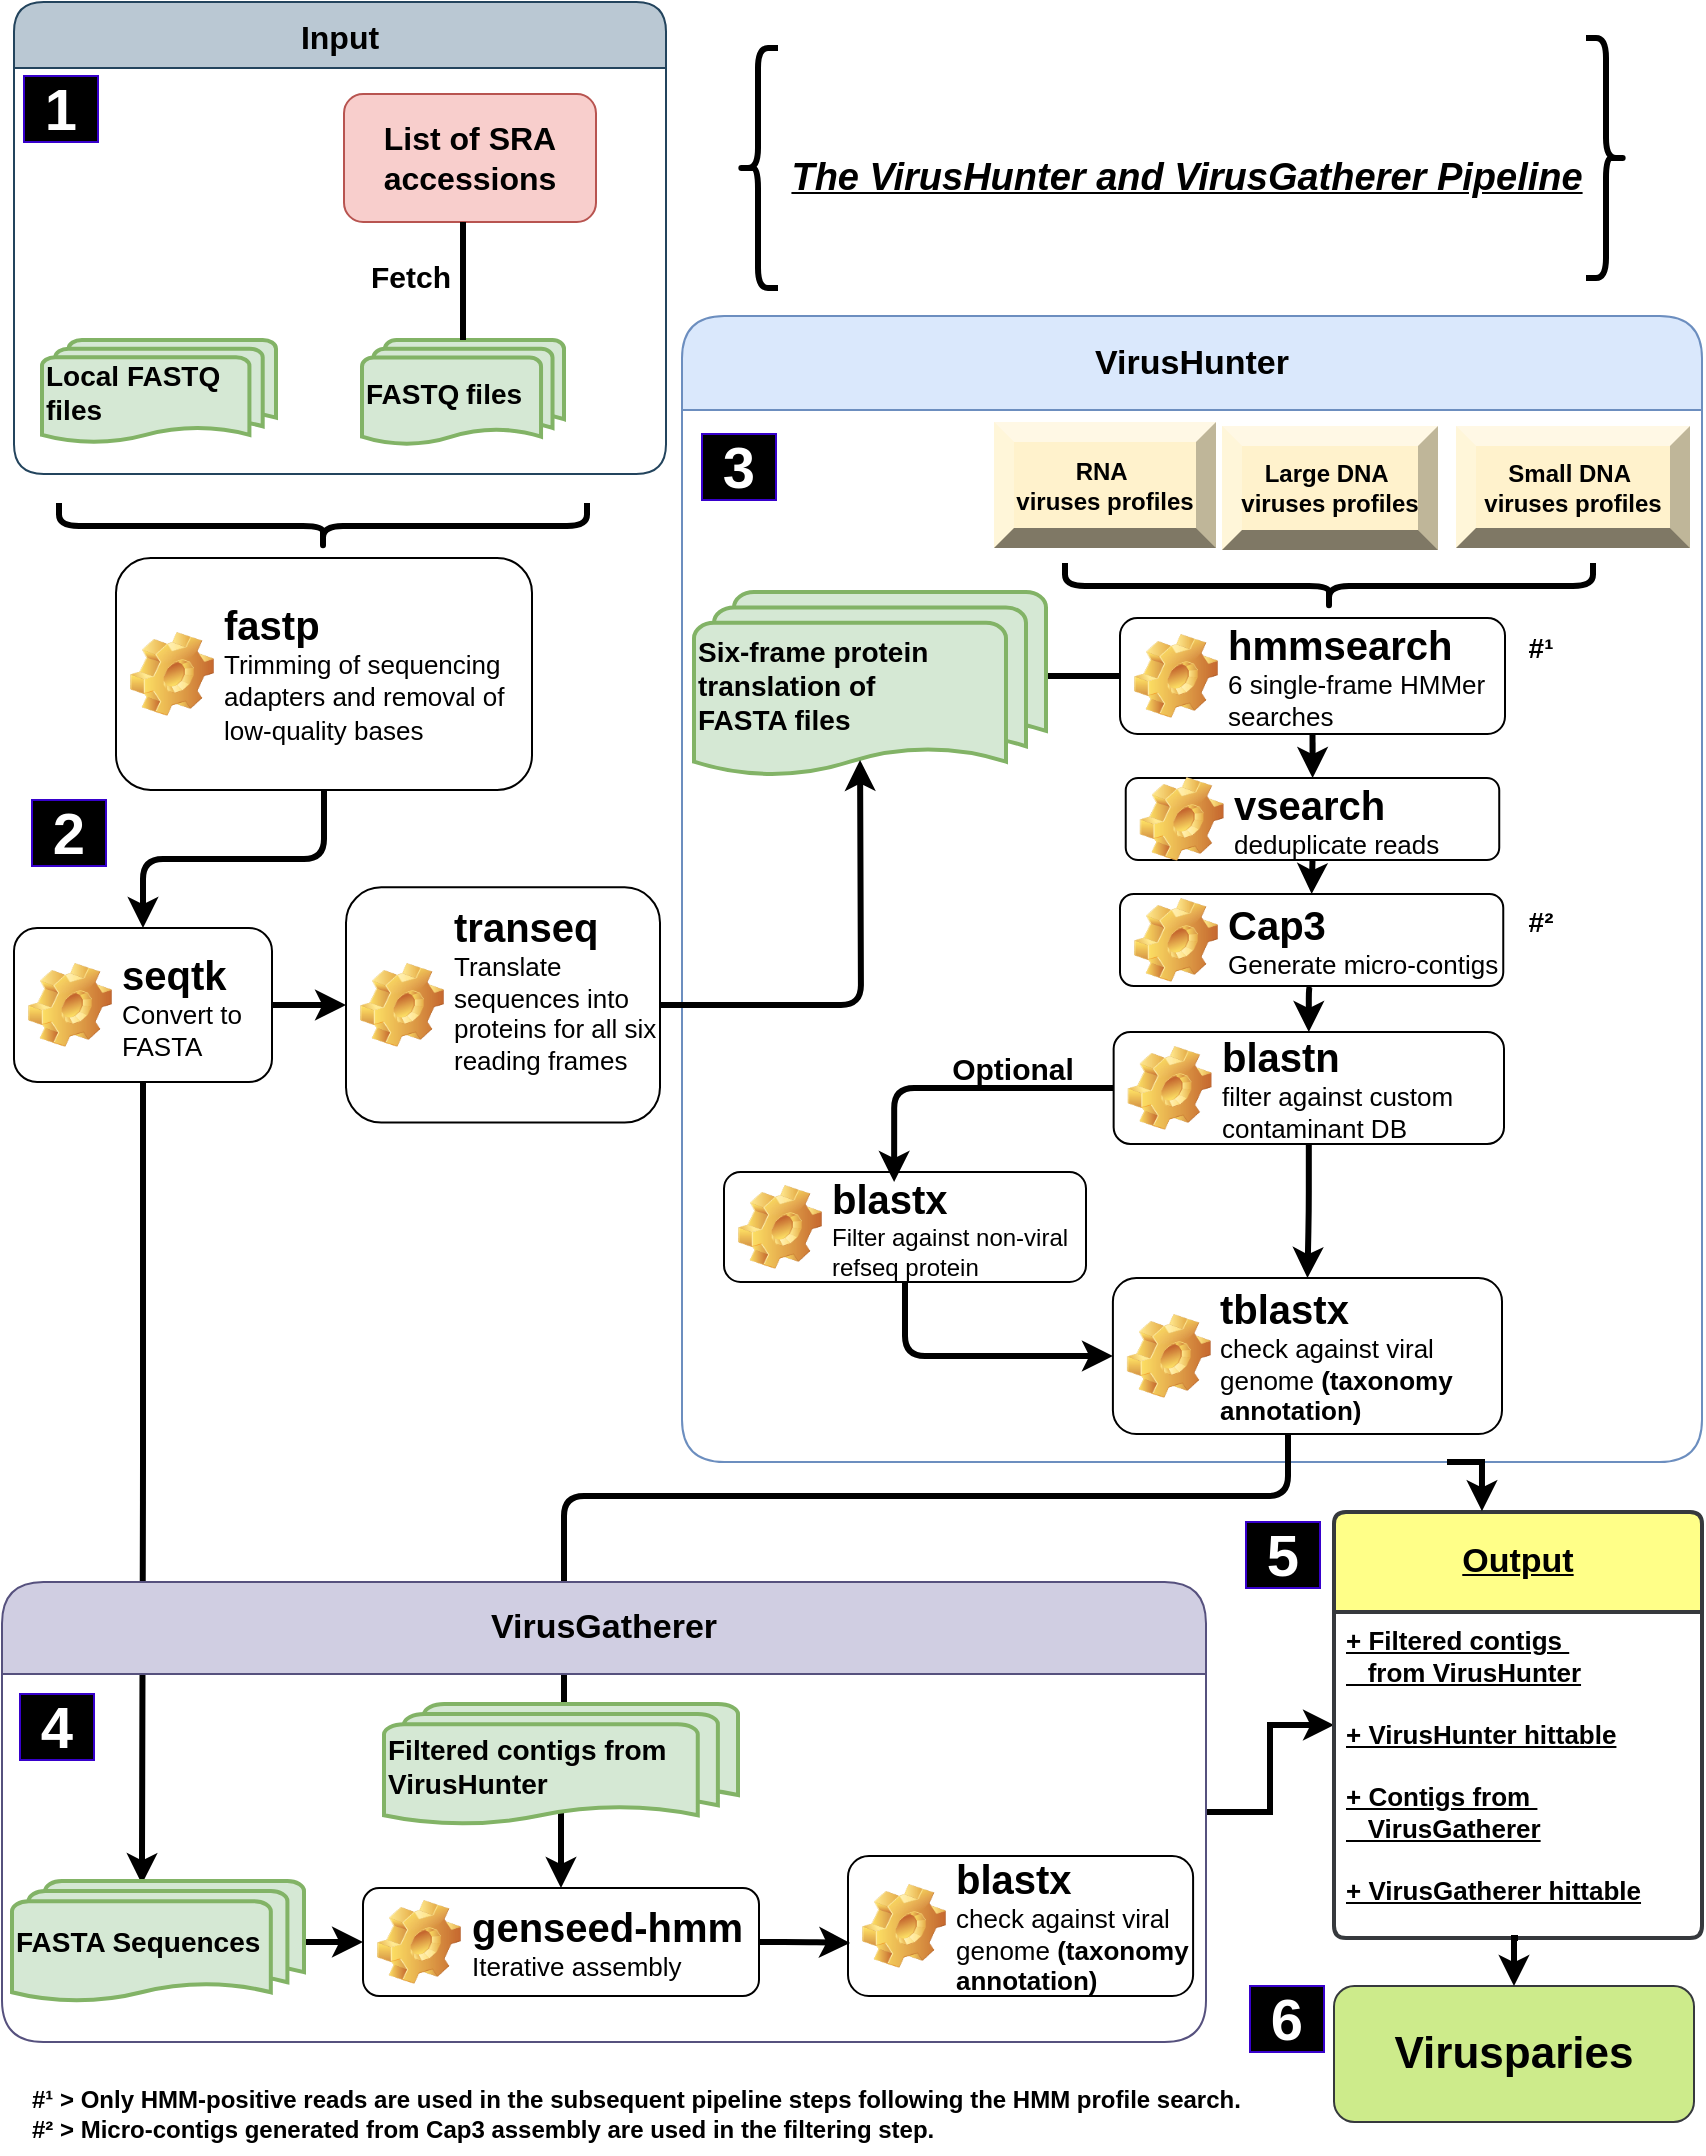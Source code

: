 <mxfile scale="1" border="0" version="24.7.16">
  <diagram name="Page-1" id="UmnG6x5tp6qrb22gdRWd">
    <mxGraphModel dx="1418" dy="757" grid="0" gridSize="10" guides="1" tooltips="1" connect="1" arrows="1" fold="1" page="1" pageScale="1" pageWidth="850" pageHeight="1100" math="0" shadow="0">
      <root>
        <mxCell id="0" />
        <mxCell id="1" parent="0" />
        <mxCell id="DtNA1OOpv918O6FHiLsb-5" value="&lt;font style=&quot;font-size: 17px;&quot;&gt;VirusHunter&lt;/font&gt;" style="swimlane;whiteSpace=wrap;html=1;startSize=47;rounded=1;labelBackgroundColor=none;fillColor=#dae8fc;strokeColor=#6c8ebf;" parent="1" vertex="1">
          <mxGeometry x="340" y="174" width="510" height="573" as="geometry" />
        </mxCell>
        <mxCell id="JjrdLrowcXQNLenx9GRh-69" style="edgeStyle=elbowEdgeStyle;rounded=1;orthogonalLoop=1;jettySize=auto;html=1;startArrow=none;endArrow=none;exitX=1;exitY=0.5;exitDx=0;exitDy=0;entryX=0;entryY=0.5;entryDx=0;entryDy=0;labelBackgroundColor=none;fontColor=default;strokeWidth=3;" parent="DtNA1OOpv918O6FHiLsb-5" target="JjrdLrowcXQNLenx9GRh-68" edge="1">
          <mxGeometry relative="1" as="geometry">
            <mxPoint x="178" y="180" as="sourcePoint" />
          </mxGeometry>
        </mxCell>
        <mxCell id="JjrdLrowcXQNLenx9GRh-63" value="&lt;div&gt;&lt;b&gt;RNA&amp;nbsp;&lt;/b&gt;&lt;/div&gt;&lt;div&gt;&lt;b&gt;viruses profiles&lt;/b&gt;&lt;/div&gt;" style="labelPosition=center;verticalLabelPosition=middle;align=center;html=1;shape=mxgraph.basic.shaded_button;dx=10;strokeColor=#d6b656;whiteSpace=wrap;rounded=1;labelBackgroundColor=none;fillColor=#fff2cc;" parent="DtNA1OOpv918O6FHiLsb-5" vertex="1">
          <mxGeometry x="156" y="53" width="111" height="63" as="geometry" />
        </mxCell>
        <mxCell id="JjrdLrowcXQNLenx9GRh-65" value="&lt;div&gt;&lt;b&gt;Large DNA&amp;nbsp;&lt;/b&gt;&lt;/div&gt;&lt;div&gt;&lt;b&gt;viruses profiles&lt;/b&gt;&lt;/div&gt;" style="labelPosition=center;verticalLabelPosition=middle;align=center;html=1;shape=mxgraph.basic.shaded_button;dx=10;strokeColor=#d6b656;whiteSpace=wrap;rounded=1;labelBackgroundColor=none;fillColor=#fff2cc;" parent="DtNA1OOpv918O6FHiLsb-5" vertex="1">
          <mxGeometry x="270" y="55" width="108" height="62" as="geometry" />
        </mxCell>
        <mxCell id="JjrdLrowcXQNLenx9GRh-66" value="&lt;div&gt;&lt;b&gt;Small DNA&amp;nbsp;&lt;/b&gt;&lt;/div&gt;&lt;div&gt;&lt;b&gt;viruses profiles&lt;/b&gt;&lt;/div&gt;" style="labelPosition=center;verticalLabelPosition=middle;align=center;html=1;shape=mxgraph.basic.shaded_button;dx=10;strokeColor=#d6b656;whiteSpace=wrap;rounded=1;labelBackgroundColor=none;fillColor=#fff2cc;" parent="DtNA1OOpv918O6FHiLsb-5" vertex="1">
          <mxGeometry x="387" y="55" width="117" height="61" as="geometry" />
        </mxCell>
        <mxCell id="JjrdLrowcXQNLenx9GRh-67" value="" style="shape=curlyBracket;whiteSpace=wrap;html=1;rounded=1;flipH=1;labelPosition=right;verticalLabelPosition=middle;align=left;verticalAlign=middle;rotation=90;labelBackgroundColor=none;strokeWidth=3;" parent="DtNA1OOpv918O6FHiLsb-5" vertex="1">
          <mxGeometry x="312" y="3" width="23" height="264" as="geometry" />
        </mxCell>
        <mxCell id="JjrdLrowcXQNLenx9GRh-76" style="edgeStyle=orthogonalEdgeStyle;rounded=1;orthogonalLoop=1;jettySize=auto;html=1;exitX=0.5;exitY=1;exitDx=0;exitDy=0;labelBackgroundColor=none;fontColor=default;strokeWidth=3;" parent="DtNA1OOpv918O6FHiLsb-5" source="JjrdLrowcXQNLenx9GRh-68" target="JjrdLrowcXQNLenx9GRh-70" edge="1">
          <mxGeometry relative="1" as="geometry" />
        </mxCell>
        <mxCell id="JjrdLrowcXQNLenx9GRh-68" value="&lt;div style=&quot;font-size: 16px;&quot;&gt;&lt;font style=&quot;font-size: 20px;&quot;&gt;hmmsearch&lt;/font&gt;&lt;/div&gt;&lt;div&gt;&lt;font style=&quot;font-weight: normal; font-size: 13px;&quot;&gt;6 single-frame HMMer searches&lt;/font&gt;&lt;/div&gt;" style="label;whiteSpace=wrap;html=1;image=img/clipart/Gear_128x128.png;rounded=1;labelBackgroundColor=none;" parent="DtNA1OOpv918O6FHiLsb-5" vertex="1">
          <mxGeometry x="219" y="151" width="192.5" height="58" as="geometry" />
        </mxCell>
        <mxCell id="JjrdLrowcXQNLenx9GRh-77" style="edgeStyle=orthogonalEdgeStyle;rounded=1;orthogonalLoop=1;jettySize=auto;html=1;exitX=0.5;exitY=1;exitDx=0;exitDy=0;entryX=0.5;entryY=0;entryDx=0;entryDy=0;labelBackgroundColor=none;fontColor=default;strokeWidth=3;" parent="DtNA1OOpv918O6FHiLsb-5" source="JjrdLrowcXQNLenx9GRh-70" target="JjrdLrowcXQNLenx9GRh-71" edge="1">
          <mxGeometry relative="1" as="geometry" />
        </mxCell>
        <mxCell id="JjrdLrowcXQNLenx9GRh-70" value="&lt;div style=&quot;font-size: 16px;&quot;&gt;&lt;font style=&quot;font-size: 20px;&quot;&gt;vsearch&lt;/font&gt;&lt;/div&gt;&lt;div&gt;&lt;font style=&quot;font-weight: normal; font-size: 13px;&quot;&gt;deduplicate reads&lt;br&gt;&lt;/font&gt;&lt;/div&gt;" style="label;whiteSpace=wrap;html=1;image=img/clipart/Gear_128x128.png;rounded=1;labelBackgroundColor=none;" parent="DtNA1OOpv918O6FHiLsb-5" vertex="1">
          <mxGeometry x="221.87" y="231" width="186.75" height="41" as="geometry" />
        </mxCell>
        <mxCell id="JjrdLrowcXQNLenx9GRh-78" style="edgeStyle=orthogonalEdgeStyle;rounded=1;orthogonalLoop=1;jettySize=auto;html=1;exitX=0.5;exitY=1;exitDx=0;exitDy=0;entryX=0.5;entryY=0;entryDx=0;entryDy=0;labelBackgroundColor=none;fontColor=default;strokeWidth=3;" parent="DtNA1OOpv918O6FHiLsb-5" source="JjrdLrowcXQNLenx9GRh-71" target="JjrdLrowcXQNLenx9GRh-72" edge="1">
          <mxGeometry relative="1" as="geometry" />
        </mxCell>
        <mxCell id="JjrdLrowcXQNLenx9GRh-71" value="&lt;div style=&quot;font-size: 16px;&quot;&gt;&lt;font style=&quot;font-size: 20px;&quot;&gt;Cap3&lt;/font&gt;&lt;/div&gt;&lt;div&gt;&lt;font style=&quot;font-weight: normal; font-size: 13px;&quot;&gt;Generate micro-contigs&lt;br&gt;&lt;/font&gt;&lt;/div&gt;" style="label;whiteSpace=wrap;html=1;image=img/clipart/Gear_128x128.png;rounded=1;labelBackgroundColor=none;" parent="DtNA1OOpv918O6FHiLsb-5" vertex="1">
          <mxGeometry x="219" y="289" width="191.63" height="46" as="geometry" />
        </mxCell>
        <mxCell id="JjrdLrowcXQNLenx9GRh-88" style="edgeStyle=orthogonalEdgeStyle;rounded=1;orthogonalLoop=1;jettySize=auto;html=1;exitX=0.5;exitY=1;exitDx=0;exitDy=0;entryX=0.5;entryY=0;entryDx=0;entryDy=0;labelBackgroundColor=none;fontColor=default;strokeWidth=3;" parent="DtNA1OOpv918O6FHiLsb-5" source="JjrdLrowcXQNLenx9GRh-72" target="JjrdLrowcXQNLenx9GRh-73" edge="1">
          <mxGeometry relative="1" as="geometry" />
        </mxCell>
        <mxCell id="JjrdLrowcXQNLenx9GRh-72" value="&lt;div style=&quot;font-size: 16px;&quot;&gt;&lt;font size=&quot;1&quot;&gt;&lt;b style=&quot;font-size: 20px;&quot;&gt;blastn&lt;/b&gt;&lt;/font&gt;&lt;/div&gt;&lt;div&gt;&lt;font style=&quot;font-weight: normal; font-size: 13px;&quot;&gt;filter against custom contaminant DB&lt;/font&gt;&lt;/div&gt;" style="label;whiteSpace=wrap;html=1;image=img/clipart/Gear_128x128.png;rounded=1;labelBackgroundColor=none;" parent="DtNA1OOpv918O6FHiLsb-5" vertex="1">
          <mxGeometry x="215.82" y="358" width="195.18" height="56" as="geometry" />
        </mxCell>
        <mxCell id="JjrdLrowcXQNLenx9GRh-84" style="edgeStyle=orthogonalEdgeStyle;rounded=1;orthogonalLoop=1;jettySize=auto;html=1;exitX=0.5;exitY=1;exitDx=0;exitDy=0;entryX=0;entryY=0.5;entryDx=0;entryDy=0;labelBackgroundColor=none;fontColor=default;strokeWidth=3;" parent="DtNA1OOpv918O6FHiLsb-5" source="JjrdLrowcXQNLenx9GRh-74" target="JjrdLrowcXQNLenx9GRh-73" edge="1">
          <mxGeometry relative="1" as="geometry" />
        </mxCell>
        <mxCell id="JjrdLrowcXQNLenx9GRh-74" value="&lt;div style=&quot;font-size: 16px;&quot;&gt;&lt;font size=&quot;1&quot;&gt;&lt;b style=&quot;font-size: 20px;&quot;&gt;blastx&lt;/b&gt;&lt;/font&gt;&lt;/div&gt;&lt;div style=&quot;&quot;&gt;&lt;font style=&quot;font-size: 12px; font-weight: normal;&quot;&gt;Filter &lt;/font&gt;&lt;font style=&quot;font-size: 12px; font-weight: normal;&quot;&gt;against non-viral refseq protein&lt;/font&gt;&lt;/div&gt;" style="label;whiteSpace=wrap;html=1;image=img/clipart/Gear_128x128.png;rounded=1;labelBackgroundColor=none;" parent="DtNA1OOpv918O6FHiLsb-5" vertex="1">
          <mxGeometry x="21" y="428" width="181" height="55" as="geometry" />
        </mxCell>
        <mxCell id="JjrdLrowcXQNLenx9GRh-73" value="&lt;div style=&quot;font-size: 16px;&quot;&gt;&lt;font size=&quot;1&quot;&gt;&lt;b style=&quot;font-size: 20px;&quot;&gt;tblastx&lt;/b&gt;&lt;/font&gt;&lt;/div&gt;&lt;div style=&quot;font-size: 13px;&quot;&gt;&lt;font style=&quot;font-size: 13px; font-weight: normal;&quot;&gt;check &lt;/font&gt;&lt;font style=&quot;font-size: 13px; font-weight: normal;&quot;&gt;against viral genome&lt;/font&gt; (taxonomy annotation)&lt;br&gt;&lt;/div&gt;" style="label;whiteSpace=wrap;html=1;image=img/clipart/Gear_128x128.png;rounded=1;labelBackgroundColor=none;" parent="DtNA1OOpv918O6FHiLsb-5" vertex="1">
          <mxGeometry x="215.45" y="481" width="194.55" height="78" as="geometry" />
        </mxCell>
        <mxCell id="JjrdLrowcXQNLenx9GRh-81" style="edgeStyle=orthogonalEdgeStyle;rounded=1;orthogonalLoop=1;jettySize=auto;html=1;exitX=0;exitY=0.5;exitDx=0;exitDy=0;entryX=0.47;entryY=0.091;entryDx=0;entryDy=0;entryPerimeter=0;labelBackgroundColor=none;fontColor=default;strokeWidth=3;" parent="DtNA1OOpv918O6FHiLsb-5" source="JjrdLrowcXQNLenx9GRh-72" target="JjrdLrowcXQNLenx9GRh-74" edge="1">
          <mxGeometry relative="1" as="geometry" />
        </mxCell>
        <mxCell id="JjrdLrowcXQNLenx9GRh-82" value="Optional" style="edgeLabel;html=1;align=center;verticalAlign=middle;resizable=0;points=[];fontSize=15;fontStyle=1;rounded=1;labelBackgroundColor=none;" parent="JjrdLrowcXQNLenx9GRh-81" vertex="1" connectable="0">
          <mxGeometry x="-0.339" relative="1" as="geometry">
            <mxPoint x="1" y="-10" as="offset" />
          </mxGeometry>
        </mxCell>
        <mxCell id="JjrdLrowcXQNLenx9GRh-91" value="&lt;div align=&quot;left&quot; style=&quot;font-size: 14px;&quot;&gt;&lt;b&gt;Six-frame protein translation of&amp;nbsp;&lt;/b&gt;&lt;/div&gt;&lt;div align=&quot;left&quot; style=&quot;font-size: 14px;&quot;&gt;&lt;b&gt;FASTA files&lt;/b&gt;&lt;/div&gt;" style="strokeWidth=2;html=1;shape=mxgraph.flowchart.multi-document;whiteSpace=wrap;align=left;rounded=1;labelBackgroundColor=none;fillColor=#d5e8d4;strokeColor=#82b366;" parent="DtNA1OOpv918O6FHiLsb-5" vertex="1">
          <mxGeometry x="6" y="138" width="176" height="93" as="geometry" />
        </mxCell>
        <mxCell id="JjrdLrowcXQNLenx9GRh-118" value="&lt;font size=&quot;1&quot;&gt;&lt;b style=&quot;font-size: 14px;&quot;&gt;#²&lt;/b&gt;&lt;/font&gt;" style="text;html=1;align=center;verticalAlign=middle;resizable=0;points=[];autosize=1;strokeColor=none;fillColor=none;" parent="DtNA1OOpv918O6FHiLsb-5" vertex="1">
          <mxGeometry x="414" y="288" width="30" height="29" as="geometry" />
        </mxCell>
        <mxCell id="JjrdLrowcXQNLenx9GRh-119" value="&lt;font size=&quot;1&quot;&gt;&lt;b style=&quot;font-size: 14px;&quot;&gt;#¹&lt;/b&gt;&lt;/font&gt;" style="text;html=1;align=center;verticalAlign=middle;resizable=0;points=[];autosize=1;strokeColor=none;fillColor=none;" parent="DtNA1OOpv918O6FHiLsb-5" vertex="1">
          <mxGeometry x="414" y="151" width="30" height="29" as="geometry" />
        </mxCell>
        <mxCell id="JjrdLrowcXQNLenx9GRh-133" value="&lt;font style=&quot;font-size: 29px;&quot;&gt;&lt;b&gt;3&lt;/b&gt;&lt;/font&gt;" style="html=1;whiteSpace=wrap;container=1;recursiveResize=0;collapsible=0;fillColor=#000000;strokeColor=#3700CC;fontColor=#ffffff;" parent="DtNA1OOpv918O6FHiLsb-5" vertex="1">
          <mxGeometry x="10" y="59" width="37" height="33" as="geometry" />
        </mxCell>
        <mxCell id="JjrdLrowcXQNLenx9GRh-27" value="Input" style="swimlane;startSize=33;horizontal=1;containerType=tree;fontSize=16;rounded=1;labelBackgroundColor=none;fillColor=#bac8d3;strokeColor=#23445d;" parent="1" vertex="1">
          <mxGeometry x="6" y="17" width="326" height="236" as="geometry">
            <mxRectangle x="9" y="9" width="75" height="26" as="alternateBounds" />
          </mxGeometry>
        </mxCell>
        <mxCell id="JjrdLrowcXQNLenx9GRh-29" value="&lt;font size=&quot;1&quot;&gt;&lt;b style=&quot;font-size: 16px;&quot;&gt;List of SRA accessions&lt;/b&gt;&lt;/font&gt;" style="whiteSpace=wrap;html=1;treeFolding=1;treeMoving=1;newEdgeStyle={&quot;edgeStyle&quot;:&quot;elbowEdgeStyle&quot;,&quot;startArrow&quot;:&quot;none&quot;,&quot;endArrow&quot;:&quot;none&quot;};rounded=1;labelBackgroundColor=none;fillColor=#f8cecc;strokeColor=#b85450;" parent="JjrdLrowcXQNLenx9GRh-27" vertex="1">
          <mxGeometry x="165" y="46" width="126" height="64" as="geometry" />
        </mxCell>
        <mxCell id="JjrdLrowcXQNLenx9GRh-93" value="&lt;font style=&quot;font-size: 14px;&quot;&gt;&lt;b&gt;Local FASTQ files&lt;br&gt;&lt;/b&gt;&lt;/font&gt;" style="strokeWidth=2;html=1;shape=mxgraph.flowchart.multi-document;whiteSpace=wrap;align=left;rounded=1;labelBackgroundColor=none;fillColor=#d5e8d4;strokeColor=#82b366;" parent="JjrdLrowcXQNLenx9GRh-27" vertex="1">
          <mxGeometry x="14" y="169" width="117" height="52" as="geometry" />
        </mxCell>
        <mxCell id="JjrdLrowcXQNLenx9GRh-94" value="&lt;b&gt;&lt;font style=&quot;font-size: 14px;&quot;&gt;FASTQ&lt;/font&gt;&lt;/b&gt; &lt;b&gt;&lt;font style=&quot;font-size: 14px;&quot;&gt;files&lt;/font&gt;&lt;/b&gt;" style="strokeWidth=2;html=1;shape=mxgraph.flowchart.multi-document;whiteSpace=wrap;align=left;rounded=1;labelBackgroundColor=none;fillColor=#d5e8d4;strokeColor=#82b366;" parent="JjrdLrowcXQNLenx9GRh-27" vertex="1">
          <mxGeometry x="174" y="169" width="101" height="53" as="geometry" />
        </mxCell>
        <mxCell id="JjrdLrowcXQNLenx9GRh-95" style="edgeStyle=elbowEdgeStyle;rounded=1;orthogonalLoop=1;jettySize=auto;html=1;startArrow=none;endArrow=none;entryX=0.5;entryY=0;entryDx=0;entryDy=0;entryPerimeter=0;labelBackgroundColor=none;fontColor=default;strokeWidth=3;" parent="JjrdLrowcXQNLenx9GRh-27" source="JjrdLrowcXQNLenx9GRh-29" target="JjrdLrowcXQNLenx9GRh-94" edge="1">
          <mxGeometry relative="1" as="geometry" />
        </mxCell>
        <mxCell id="JjrdLrowcXQNLenx9GRh-96" value="&lt;font style=&quot;font-size: 15px;&quot;&gt;&lt;b&gt;Fetch&lt;/b&gt;&lt;/font&gt;" style="edgeLabel;html=1;align=center;verticalAlign=middle;resizable=0;points=[];rounded=1;labelBackgroundColor=none;" parent="JjrdLrowcXQNLenx9GRh-95" vertex="1" connectable="0">
          <mxGeometry x="-0.057" y="-1" relative="1" as="geometry">
            <mxPoint x="-26" y="-1" as="offset" />
          </mxGeometry>
        </mxCell>
        <mxCell id="JjrdLrowcXQNLenx9GRh-124" value="&lt;b&gt;&lt;font style=&quot;font-size: 29px;&quot;&gt;1&lt;/font&gt;&lt;/b&gt;" style="html=1;whiteSpace=wrap;container=1;recursiveResize=0;collapsible=0;fillColor=#000000;strokeColor=#3700CC;fontColor=#ffffff;" parent="JjrdLrowcXQNLenx9GRh-27" vertex="1">
          <mxGeometry x="5" y="37" width="37" height="33" as="geometry" />
        </mxCell>
        <mxCell id="JjrdLrowcXQNLenx9GRh-54" style="edgeStyle=orthogonalEdgeStyle;rounded=1;orthogonalLoop=1;jettySize=auto;html=1;exitX=0.5;exitY=1;exitDx=0;exitDy=0;labelBackgroundColor=none;fontColor=default;strokeWidth=3;" parent="1" source="JjrdLrowcXQNLenx9GRh-45" target="JjrdLrowcXQNLenx9GRh-47" edge="1">
          <mxGeometry relative="1" as="geometry" />
        </mxCell>
        <mxCell id="JjrdLrowcXQNLenx9GRh-45" value="&lt;div&gt;&lt;font style=&quot;font-size: 20px;&quot;&gt;fastp&lt;/font&gt;&lt;font style=&quot;font-size: 15px;&quot;&gt; &lt;br&gt;&lt;/font&gt;&lt;/div&gt;&lt;div&gt;&lt;font size=&quot;1&quot;&gt;&lt;span style=&quot;font-weight: normal; font-size: 13px;&quot;&gt;Trimming of sequencing adapters and removal of low-quality bases&lt;/span&gt;&lt;/font&gt;&lt;font style=&quot;font-size: 15px;&quot;&gt;  &lt;/font&gt;&lt;/div&gt;" style="label;whiteSpace=wrap;html=1;image=img/clipart/Gear_128x128.png;rounded=1;labelBackgroundColor=none;" parent="1" vertex="1">
          <mxGeometry x="57" y="295" width="208" height="116" as="geometry" />
        </mxCell>
        <mxCell id="JjrdLrowcXQNLenx9GRh-55" style="edgeStyle=orthogonalEdgeStyle;rounded=1;orthogonalLoop=1;jettySize=auto;html=1;exitX=1;exitY=0.5;exitDx=0;exitDy=0;entryX=0;entryY=0.5;entryDx=0;entryDy=0;labelBackgroundColor=none;fontColor=default;strokeWidth=3;" parent="1" source="JjrdLrowcXQNLenx9GRh-47" target="JjrdLrowcXQNLenx9GRh-48" edge="1">
          <mxGeometry relative="1" as="geometry" />
        </mxCell>
        <mxCell id="JjrdLrowcXQNLenx9GRh-47" value="&lt;div style=&quot;font-size: 16px;&quot;&gt;&lt;font style=&quot;font-size: 20px;&quot;&gt;seqtk&lt;/font&gt;&lt;/div&gt;&lt;div&gt;&lt;span style=&quot;font-weight: normal;&quot;&gt;&lt;font style=&quot;font-size: 13px;&quot;&gt;Convert to FASTA&lt;/font&gt;&lt;/span&gt;&lt;br&gt;&lt;/div&gt;" style="label;whiteSpace=wrap;html=1;image=img/clipart/Gear_128x128.png;rounded=1;labelBackgroundColor=none;" parent="1" vertex="1">
          <mxGeometry x="6" y="480" width="129" height="77" as="geometry" />
        </mxCell>
        <mxCell id="JjrdLrowcXQNLenx9GRh-48" value="&lt;div&gt;&lt;font style=&quot;font-size: 20px;&quot;&gt;transeq&lt;/font&gt;&lt;/div&gt;&lt;div&gt;&lt;span style=&quot;font-weight: normal;&quot;&gt;&lt;font style=&quot;font-size: 13px;&quot;&gt;Translate sequences into proteins for all six reading frames&lt;/font&gt;&lt;/span&gt;&lt;/div&gt;&lt;div&gt;&lt;br&gt;&lt;/div&gt;" style="label;whiteSpace=wrap;html=1;image=img/clipart/Gear_128x128.png;rounded=1;labelBackgroundColor=none;" parent="1" vertex="1">
          <mxGeometry x="172" y="459.68" width="157" height="117.63" as="geometry" />
        </mxCell>
        <mxCell id="JjrdLrowcXQNLenx9GRh-49" value="" style="shape=curlyBracket;whiteSpace=wrap;html=1;rounded=1;flipH=1;labelPosition=right;verticalLabelPosition=middle;align=left;verticalAlign=middle;rotation=90;labelBackgroundColor=none;fontStyle=0;strokeWidth=3;" parent="1" vertex="1">
          <mxGeometry x="149" y="147" width="23" height="264" as="geometry" />
        </mxCell>
        <mxCell id="JjrdLrowcXQNLenx9GRh-62" style="edgeStyle=orthogonalEdgeStyle;rounded=1;orthogonalLoop=1;jettySize=auto;html=1;exitX=1;exitY=0.5;exitDx=0;exitDy=0;entryX=0.464;entryY=0.988;entryDx=0;entryDy=0;entryPerimeter=0;labelBackgroundColor=none;fontColor=default;strokeWidth=3;" parent="1" source="JjrdLrowcXQNLenx9GRh-48" edge="1">
          <mxGeometry relative="1" as="geometry">
            <mxPoint x="429.024" y="395.968" as="targetPoint" />
          </mxGeometry>
        </mxCell>
        <mxCell id="JjrdLrowcXQNLenx9GRh-100" style="edgeStyle=orthogonalEdgeStyle;rounded=1;orthogonalLoop=1;jettySize=auto;html=1;exitX=0.5;exitY=1;exitDx=0;exitDy=0;entryX=0.445;entryY=0.025;entryDx=0;entryDy=0;entryPerimeter=0;labelBackgroundColor=none;fontColor=default;strokeWidth=3;" parent="1" source="JjrdLrowcXQNLenx9GRh-47" target="JjrdLrowcXQNLenx9GRh-92" edge="1">
          <mxGeometry relative="1" as="geometry">
            <mxPoint x="72" y="939" as="targetPoint" />
          </mxGeometry>
        </mxCell>
        <mxCell id="JjrdLrowcXQNLenx9GRh-102" style="edgeStyle=orthogonalEdgeStyle;rounded=1;orthogonalLoop=1;jettySize=auto;html=1;entryX=0.452;entryY=0.131;entryDx=0;entryDy=0;entryPerimeter=0;exitX=0.45;exitY=1;exitDx=0;exitDy=0;exitPerimeter=0;labelBackgroundColor=none;fontColor=default;strokeWidth=3;" parent="1" source="JjrdLrowcXQNLenx9GRh-73" target="JjrdLrowcXQNLenx9GRh-99" edge="1">
          <mxGeometry relative="1" as="geometry">
            <mxPoint x="643" y="755" as="sourcePoint" />
            <mxPoint x="270" y="860" as="targetPoint" />
            <Array as="points">
              <mxPoint x="643" y="764" />
              <mxPoint x="281" y="764" />
              <mxPoint x="281" y="876" />
            </Array>
          </mxGeometry>
        </mxCell>
        <mxCell id="JjrdLrowcXQNLenx9GRh-114" style="edgeStyle=orthogonalEdgeStyle;rounded=0;orthogonalLoop=1;jettySize=auto;html=1;exitX=1;exitY=0.5;exitDx=0;exitDy=0;entryX=0;entryY=0.5;entryDx=0;entryDy=0;fontColor=default;labelBackgroundColor=none;strokeWidth=3;" parent="1" source="5gK6zpaWBkJ-7K4iz9fj-62" target="JjrdLrowcXQNLenx9GRh-112" edge="1">
          <mxGeometry relative="1" as="geometry" />
        </mxCell>
        <mxCell id="5gK6zpaWBkJ-7K4iz9fj-62" value="&lt;font style=&quot;font-size: 17px;&quot;&gt;VirusGatherer&lt;/font&gt;" style="swimlane;whiteSpace=wrap;html=1;startSize=46;rounded=1;labelBackgroundColor=none;fillColor=#d0cee2;strokeColor=#56517e;" parent="1" vertex="1">
          <mxGeometry y="807" width="602" height="230" as="geometry" />
        </mxCell>
        <mxCell id="JjrdLrowcXQNLenx9GRh-103" style="edgeStyle=orthogonalEdgeStyle;rounded=1;orthogonalLoop=1;jettySize=auto;html=1;exitX=1;exitY=0.5;exitDx=0;exitDy=0;exitPerimeter=0;entryX=0;entryY=0.5;entryDx=0;entryDy=0;labelBackgroundColor=none;fontColor=default;strokeWidth=3;" parent="5gK6zpaWBkJ-7K4iz9fj-62" source="JjrdLrowcXQNLenx9GRh-92" target="JjrdLrowcXQNLenx9GRh-97" edge="1">
          <mxGeometry relative="1" as="geometry" />
        </mxCell>
        <mxCell id="JjrdLrowcXQNLenx9GRh-92" value="&lt;div align=&quot;left&quot; style=&quot;font-size: 14px;&quot;&gt;&lt;font style=&quot;font-size: 14px;&quot;&gt;&lt;b&gt;FASTA Sequences &lt;br&gt;&lt;/b&gt;&lt;/font&gt;&lt;/div&gt;" style="strokeWidth=2;html=1;shape=mxgraph.flowchart.multi-document;whiteSpace=wrap;align=left;rounded=1;labelBackgroundColor=none;fillColor=#d5e8d4;strokeColor=#82b366;" parent="5gK6zpaWBkJ-7K4iz9fj-62" vertex="1">
          <mxGeometry x="5" y="149.5" width="146" height="61" as="geometry" />
        </mxCell>
        <mxCell id="JjrdLrowcXQNLenx9GRh-97" value="&lt;div&gt;&lt;font style=&quot;font-size: 20px;&quot;&gt;genseed-hmm&lt;/font&gt;&lt;/div&gt;&lt;div style=&quot;font-size: 13px;&quot;&gt;&lt;font style=&quot;font-size: 13px;&quot;&gt;&lt;span style=&quot;font-weight: normal;&quot;&gt;Iterative assembly&lt;/span&gt;&lt;br&gt;&lt;/font&gt;&lt;/div&gt;" style="label;whiteSpace=wrap;html=1;image=img/clipart/Gear_128x128.png;rounded=1;labelBackgroundColor=none;" parent="5gK6zpaWBkJ-7K4iz9fj-62" vertex="1">
          <mxGeometry x="180.5" y="153" width="198" height="54" as="geometry" />
        </mxCell>
        <mxCell id="JjrdLrowcXQNLenx9GRh-98" value="&lt;div style=&quot;font-size: 16px;&quot;&gt;&lt;font size=&quot;1&quot;&gt;&lt;b style=&quot;font-size: 20px;&quot;&gt;blastx&lt;/b&gt;&lt;/font&gt;&lt;/div&gt;&lt;div style=&quot;font-size: 13px;&quot;&gt;&lt;font style=&quot;font-size: 13px; font-weight: normal;&quot;&gt;check &lt;/font&gt;&lt;font style=&quot;font-size: 13px; font-weight: normal;&quot;&gt;against viral genome&lt;/font&gt; (taxonomy annotation)&lt;br&gt;&lt;/div&gt;" style="label;whiteSpace=wrap;html=1;image=img/clipart/Gear_128x128.png;rounded=1;labelBackgroundColor=none;" parent="5gK6zpaWBkJ-7K4iz9fj-62" vertex="1">
          <mxGeometry x="423" y="137" width="172.55" height="70" as="geometry" />
        </mxCell>
        <mxCell id="JjrdLrowcXQNLenx9GRh-104" style="edgeStyle=orthogonalEdgeStyle;rounded=1;orthogonalLoop=1;jettySize=auto;html=1;exitX=0.5;exitY=0.88;exitDx=0;exitDy=0;exitPerimeter=0;labelBackgroundColor=none;fontColor=default;strokeWidth=3;" parent="5gK6zpaWBkJ-7K4iz9fj-62" source="JjrdLrowcXQNLenx9GRh-99" target="JjrdLrowcXQNLenx9GRh-97" edge="1">
          <mxGeometry relative="1" as="geometry" />
        </mxCell>
        <mxCell id="JjrdLrowcXQNLenx9GRh-99" value="&lt;font style=&quot;font-size: 14px;&quot;&gt;&lt;b&gt;Filtered contigs from VirusHunter&lt;/b&gt;&lt;/font&gt;" style="strokeWidth=2;html=1;shape=mxgraph.flowchart.multi-document;whiteSpace=wrap;align=left;rounded=1;labelBackgroundColor=none;fillColor=#d5e8d4;strokeColor=#82b366;" parent="5gK6zpaWBkJ-7K4iz9fj-62" vertex="1">
          <mxGeometry x="191" y="61" width="177" height="61" as="geometry" />
        </mxCell>
        <mxCell id="JjrdLrowcXQNLenx9GRh-105" style="edgeStyle=orthogonalEdgeStyle;rounded=1;orthogonalLoop=1;jettySize=auto;html=1;exitX=1;exitY=0.5;exitDx=0;exitDy=0;entryX=0.006;entryY=0.621;entryDx=0;entryDy=0;entryPerimeter=0;labelBackgroundColor=none;fontColor=default;strokeWidth=3;" parent="5gK6zpaWBkJ-7K4iz9fj-62" source="JjrdLrowcXQNLenx9GRh-97" target="JjrdLrowcXQNLenx9GRh-98" edge="1">
          <mxGeometry relative="1" as="geometry" />
        </mxCell>
        <mxCell id="JjrdLrowcXQNLenx9GRh-134" value="&lt;b&gt;&lt;font style=&quot;font-size: 29px;&quot;&gt;4&lt;/font&gt;&lt;/b&gt;" style="html=1;whiteSpace=wrap;container=1;recursiveResize=0;collapsible=0;fillColor=#000000;strokeColor=#3700CC;fontColor=#ffffff;" parent="5gK6zpaWBkJ-7K4iz9fj-62" vertex="1">
          <mxGeometry x="9" y="56" width="37" height="33" as="geometry" />
        </mxCell>
        <mxCell id="JjrdLrowcXQNLenx9GRh-112" value="&lt;b&gt;&lt;font style=&quot;font-size: 17px;&quot;&gt;Output&lt;/font&gt;&lt;/b&gt;" style="swimlane;childLayout=stackLayout;horizontal=1;startSize=50;horizontalStack=0;rounded=1;fontSize=14;fontStyle=4;strokeWidth=2;resizeParent=0;resizeLast=1;shadow=0;dashed=0;align=center;arcSize=4;whiteSpace=wrap;html=1;labelBackgroundColor=none;fillColor=#ffff88;strokeColor=#36393d;" parent="1" vertex="1">
          <mxGeometry x="666" y="772" width="184" height="213" as="geometry" />
        </mxCell>
        <mxCell id="JjrdLrowcXQNLenx9GRh-113" value="&lt;div style=&quot;font-size: 13px;&quot;&gt;&lt;font style=&quot;font-size: 13px;&quot;&gt;&lt;b&gt;&lt;font style=&quot;font-size: 13px;&quot;&gt;+ Filtered contigs&amp;nbsp;&lt;/font&gt;&lt;/b&gt;&lt;/font&gt;&lt;/div&gt;&lt;div style=&quot;font-size: 13px;&quot;&gt;&lt;font style=&quot;font-size: 13px;&quot;&gt;&lt;b&gt;&lt;font style=&quot;font-size: 13px;&quot;&gt;&amp;nbsp;&amp;nbsp; from VirusHunter&lt;/font&gt;&lt;/b&gt;&lt;/font&gt;&lt;/div&gt;&lt;div style=&quot;font-size: 13px;&quot;&gt;&lt;font style=&quot;font-size: 13px;&quot;&gt;&lt;b&gt;&lt;font style=&quot;font-size: 13px;&quot;&gt;&lt;br&gt;&lt;/font&gt;&lt;/b&gt;&lt;/font&gt;&lt;/div&gt;&lt;div style=&quot;font-size: 13px;&quot;&gt;&lt;font style=&quot;font-size: 13px;&quot;&gt;&lt;b&gt;&lt;font style=&quot;font-size: 13px;&quot;&gt;+ VirusHunter hittable&lt;/font&gt;&lt;/b&gt;&lt;/font&gt;&lt;/div&gt;&lt;div style=&quot;font-size: 13px;&quot;&gt;&lt;font style=&quot;font-size: 13px;&quot;&gt;&lt;b&gt;&lt;font style=&quot;font-size: 13px;&quot;&gt;&lt;br&gt;&lt;/font&gt;&lt;/b&gt;&lt;/font&gt;&lt;/div&gt;&lt;div style=&quot;font-size: 13px;&quot;&gt;&lt;font style=&quot;font-size: 13px;&quot;&gt;&lt;b&gt;&lt;font style=&quot;font-size: 13px;&quot;&gt;+ Contigs from&amp;nbsp;&lt;/font&gt;&lt;/b&gt;&lt;/font&gt;&lt;/div&gt;&lt;div style=&quot;font-size: 13px;&quot;&gt;&lt;font style=&quot;font-size: 13px;&quot;&gt;&lt;b&gt;&lt;font style=&quot;font-size: 13px;&quot;&gt;&amp;nbsp;&amp;nbsp; VirusGatherer&lt;/font&gt;&lt;/b&gt;&lt;/font&gt;&lt;/div&gt;&lt;div style=&quot;font-size: 13px;&quot;&gt;&lt;font style=&quot;font-size: 13px;&quot;&gt;&lt;b&gt;&lt;font style=&quot;font-size: 13px;&quot;&gt;&lt;br&gt;&lt;/font&gt;&lt;/b&gt;&lt;/font&gt;&lt;/div&gt;&lt;div style=&quot;font-size: 13px;&quot;&gt;&lt;font style=&quot;font-size: 13px;&quot;&gt;&lt;b&gt;&lt;font style=&quot;font-size: 13px;&quot;&gt;+ VirusGatherer hittable&lt;br&gt;&lt;/font&gt;&lt;/b&gt;&lt;/font&gt;&lt;/div&gt;&lt;div style=&quot;font-size: 13px;&quot;&gt;&lt;font style=&quot;font-size: 13px;&quot;&gt;&lt;b&gt;&lt;font style=&quot;font-size: 13px;&quot;&gt;&lt;br&gt;&lt;/font&gt;&lt;/b&gt;&lt;/font&gt;&lt;/div&gt;&lt;div style=&quot;font-size: 13px;&quot;&gt;&lt;font style=&quot;font-size: 13px;&quot;&gt;&lt;b&gt;&lt;font style=&quot;font-size: 13px;&quot;&gt;&lt;br&gt;&lt;/font&gt;&lt;/b&gt;&lt;/font&gt;&lt;/div&gt;" style="align=left;strokeColor=none;fillColor=none;spacingLeft=4;fontSize=12;verticalAlign=top;resizable=0;rotatable=0;part=1;html=1;labelBackgroundColor=none;fontStyle=4" parent="JjrdLrowcXQNLenx9GRh-112" vertex="1">
          <mxGeometry y="50" width="184" height="163" as="geometry" />
        </mxCell>
        <mxCell id="JjrdLrowcXQNLenx9GRh-115" style="edgeStyle=orthogonalEdgeStyle;rounded=0;orthogonalLoop=1;jettySize=auto;html=1;exitX=0.75;exitY=1;exitDx=0;exitDy=0;entryX=0.402;entryY=-0.002;entryDx=0;entryDy=0;entryPerimeter=0;fontColor=default;labelBackgroundColor=none;strokeWidth=3;" parent="1" source="DtNA1OOpv918O6FHiLsb-5" target="JjrdLrowcXQNLenx9GRh-112" edge="1">
          <mxGeometry relative="1" as="geometry" />
        </mxCell>
        <mxCell id="JjrdLrowcXQNLenx9GRh-117" value="&lt;div align=&quot;left&quot;&gt;&lt;b&gt;#¹ &amp;gt; Only HMM-positive reads are used in the subsequent pipeline steps following the HMM profile search.&lt;/b&gt;&lt;/div&gt;&lt;div align=&quot;left&quot;&gt;&lt;b&gt;#² &amp;gt; Micro-contigs generated from Cap3 assembly are used in the filtering step.&lt;/b&gt;&lt;/div&gt;" style="text;html=1;align=left;verticalAlign=middle;resizable=0;points=[];autosize=1;strokeColor=none;fillColor=none;" parent="1" vertex="1">
          <mxGeometry x="13" y="1052" width="622" height="41" as="geometry" />
        </mxCell>
        <mxCell id="JjrdLrowcXQNLenx9GRh-120" value="&lt;h1 align=&quot;center&quot; style=&quot;font-size: 47px;&quot;&gt;&lt;i&gt;&lt;font style=&quot;font-size: 19px;&quot;&gt;&lt;u&gt;The VirusHunter and VirusGatherer Pipeline&lt;/u&gt;&lt;/font&gt;&lt;/i&gt;&lt;/h1&gt;" style="text;strokeColor=none;fillColor=none;html=1;fontSize=24;fontStyle=1;verticalAlign=middle;align=center;" parent="1" vertex="1">
          <mxGeometry x="548" y="67" width="87" height="56" as="geometry" />
        </mxCell>
        <mxCell id="JjrdLrowcXQNLenx9GRh-121" value="" style="shape=curlyBracket;whiteSpace=wrap;html=1;rounded=1;labelPosition=left;verticalLabelPosition=middle;align=right;verticalAlign=middle;strokeWidth=3;" parent="1" vertex="1">
          <mxGeometry x="368" y="40" width="20" height="120" as="geometry" />
        </mxCell>
        <mxCell id="JjrdLrowcXQNLenx9GRh-122" value="" style="shape=curlyBracket;whiteSpace=wrap;html=1;rounded=1;flipH=1;labelPosition=right;verticalLabelPosition=middle;align=left;verticalAlign=middle;strokeWidth=3;" parent="1" vertex="1">
          <mxGeometry x="792" y="35" width="20" height="120" as="geometry" />
        </mxCell>
        <mxCell id="JjrdLrowcXQNLenx9GRh-132" value="&lt;font style=&quot;font-size: 29px;&quot;&gt;&lt;b&gt;2&lt;/b&gt;&lt;/font&gt;" style="html=1;whiteSpace=wrap;container=1;recursiveResize=0;collapsible=0;fillColor=#000000;strokeColor=#3700CC;fontColor=#ffffff;" parent="1" vertex="1">
          <mxGeometry x="15" y="416" width="37" height="33" as="geometry" />
        </mxCell>
        <mxCell id="JjrdLrowcXQNLenx9GRh-135" value="&lt;b&gt;&lt;font style=&quot;font-size: 29px;&quot;&gt;5&lt;/font&gt;&lt;/b&gt;" style="html=1;whiteSpace=wrap;container=1;recursiveResize=0;collapsible=0;fillColor=#000000;strokeColor=#3700CC;fontColor=#ffffff;" parent="1" vertex="1">
          <mxGeometry x="622" y="777" width="37" height="33" as="geometry" />
        </mxCell>
        <mxCell id="FJfI--ROdG7OFT9wfGUi-1" value="&lt;font style=&quot;font-size: 22px;&quot;&gt;&lt;b&gt;Virusparies&lt;br&gt;&lt;/b&gt;&lt;/font&gt;" style="rounded=1;whiteSpace=wrap;html=1;fillColor=#cdeb8b;strokeColor=#36393d;" vertex="1" parent="1">
          <mxGeometry x="666" y="1009" width="180" height="68" as="geometry" />
        </mxCell>
        <mxCell id="FJfI--ROdG7OFT9wfGUi-2" style="edgeStyle=orthogonalEdgeStyle;rounded=0;orthogonalLoop=1;jettySize=auto;html=1;exitX=0.5;exitY=1;exitDx=0;exitDy=0;entryX=0.5;entryY=0;entryDx=0;entryDy=0;strokeWidth=3;" edge="1" parent="1" source="JjrdLrowcXQNLenx9GRh-113" target="FJfI--ROdG7OFT9wfGUi-1">
          <mxGeometry relative="1" as="geometry" />
        </mxCell>
        <mxCell id="FJfI--ROdG7OFT9wfGUi-3" value="&lt;font style=&quot;font-size: 29px;&quot;&gt;&lt;b&gt;6&lt;/b&gt;&lt;/font&gt;" style="html=1;whiteSpace=wrap;container=1;recursiveResize=0;collapsible=0;fillColor=#000000;strokeColor=#3700CC;fontColor=#ffffff;" vertex="1" parent="1">
          <mxGeometry x="624" y="1009" width="37" height="33" as="geometry" />
        </mxCell>
      </root>
    </mxGraphModel>
  </diagram>
</mxfile>
